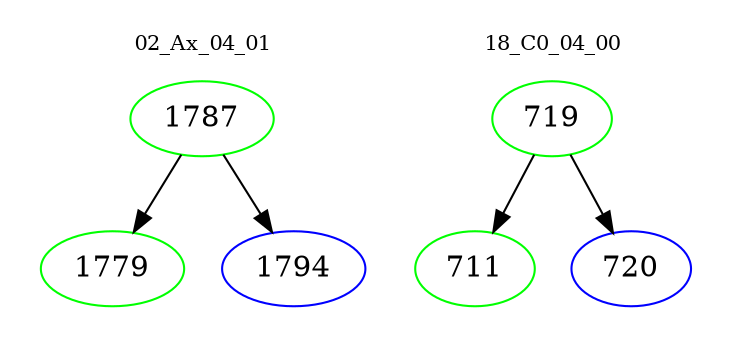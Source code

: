 digraph{
subgraph cluster_0 {
color = white
label = "02_Ax_04_01";
fontsize=10;
T0_1787 [label="1787", color="green"]
T0_1787 -> T0_1779 [color="black"]
T0_1779 [label="1779", color="green"]
T0_1787 -> T0_1794 [color="black"]
T0_1794 [label="1794", color="blue"]
}
subgraph cluster_1 {
color = white
label = "18_C0_04_00";
fontsize=10;
T1_719 [label="719", color="green"]
T1_719 -> T1_711 [color="black"]
T1_711 [label="711", color="green"]
T1_719 -> T1_720 [color="black"]
T1_720 [label="720", color="blue"]
}
}

